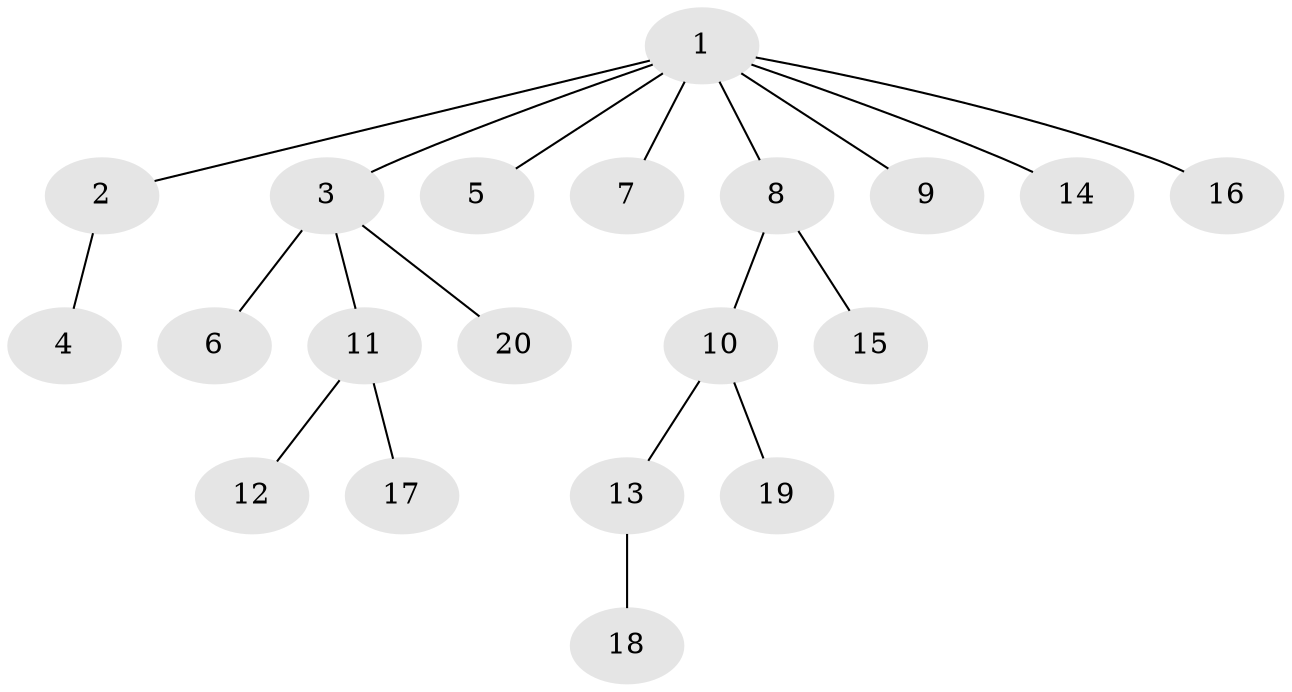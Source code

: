 // Generated by graph-tools (version 1.1) at 2025/46/02/15/25 05:46:28]
// undirected, 20 vertices, 19 edges
graph export_dot {
graph [start="1"]
  node [color=gray90,style=filled];
  1;
  2;
  3;
  4;
  5;
  6;
  7;
  8;
  9;
  10;
  11;
  12;
  13;
  14;
  15;
  16;
  17;
  18;
  19;
  20;
  1 -- 2;
  1 -- 3;
  1 -- 5;
  1 -- 7;
  1 -- 8;
  1 -- 9;
  1 -- 14;
  1 -- 16;
  2 -- 4;
  3 -- 6;
  3 -- 11;
  3 -- 20;
  8 -- 10;
  8 -- 15;
  10 -- 13;
  10 -- 19;
  11 -- 12;
  11 -- 17;
  13 -- 18;
}
